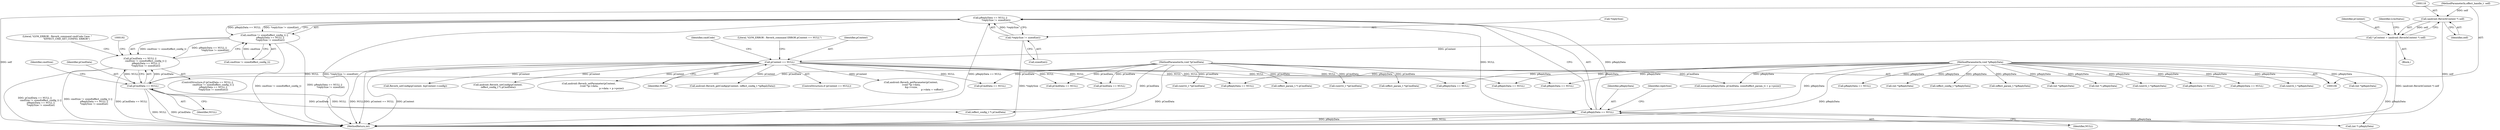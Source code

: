 digraph "0_Android_aeea52da00d210587fb3ed895de3d5f2e0264c88_6@API" {
"1000174" [label="(Call,pReplyData == NULL ||\n                *replySize != sizeof(int))"];
"1000175" [label="(Call,pReplyData == NULL)"];
"1000112" [label="(MethodParameterIn,void *pReplyData)"];
"1000166" [label="(Call,pCmdData == NULL)"];
"1000110" [label="(MethodParameterIn,void *pCmdData)"];
"1000127" [label="(Call,pContext == NULL)"];
"1000115" [label="(Call,* pContext = (android::ReverbContext *) self)"];
"1000117" [label="(Call,(android::ReverbContext *) self)"];
"1000107" [label="(MethodParameterIn,effect_handle_t  self)"];
"1000178" [label="(Call,*replySize != sizeof(int))"];
"1000169" [label="(Call,cmdSize != sizeof(effect_config_t) ||\n                pReplyData == NULL ||\n                *replySize != sizeof(int))"];
"1000165" [label="(Call,pCmdData == NULL ||\n                cmdSize != sizeof(effect_config_t) ||\n                pReplyData == NULL ||\n                *replySize != sizeof(int))"];
"1000224" [label="(Call,Reverb_setConfig(pContext, &pContext->config))"];
"1000116" [label="(Identifier,pContext)"];
"1000124" [label="(Identifier,LvmStatus)"];
"1000177" [label="(Identifier,NULL)"];
"1000532" [label="(Call,pReplyData != NULL)"];
"1000267" [label="(Call,(effect_param_t *)pCmdData)"];
"1000336" [label="(Call,pCmdData == NULL)"];
"1000194" [label="(Call,android::Reverb_setConfig(pContext,\n (effect_config_t *) pCmdData))"];
"1000128" [label="(Identifier,pContext)"];
"1000137" [label="(Identifier,cmdCode)"];
"1000348" [label="(Call,pReplyData == NULL)"];
"1000168" [label="(Identifier,NULL)"];
"1000641" [label="(MethodReturn,int)"];
"1000581" [label="(Call,(uint32_t *)pReplyData)"];
"1000203" [label="(Call,pReplyData == NULL)"];
"1000383" [label="(Call,(int *)pReplyData)"];
"1000166" [label="(Call,pCmdData == NULL)"];
"1000115" [label="(Call,* pContext = (android::ReverbContext *) self)"];
"1000247" [label="(Call,pReplyData == NULL)"];
"1000386" [label="(Call,android::Reverb_setParameter(pContext,\n (void *)p->data,\n                                                              p->data + p->psize))"];
"1000119" [label="(Identifier,self)"];
"1000174" [label="(Call,pReplyData == NULL ||\n                *replySize != sizeof(int))"];
"1000164" [label="(ControlStructure,if (pCmdData == NULL ||\n                cmdSize != sizeof(effect_config_t) ||\n                pReplyData == NULL ||\n                *replySize != sizeof(int)))"];
"1000191" [label="(Call,(int *) pReplyData)"];
"1000142" [label="(Call,pReplyData == NULL)"];
"1000503" [label="(Call,(int *)pReplyData)"];
"1000110" [label="(MethodParameterIn,void *pCmdData)"];
"1000219" [label="(Call,(effect_config_t *)pReplyData)"];
"1000129" [label="(Identifier,NULL)"];
"1000171" [label="(Identifier,cmdSize)"];
"1000217" [label="(Call,android::Reverb_getConfig(pContext, (effect_config_t *)pReplyData))"];
"1000127" [label="(Call,pContext == NULL)"];
"1000475" [label="(Call,pReplyData == NULL)"];
"1000178" [label="(Call,*replySize != sizeof(int))"];
"1000126" [label="(ControlStructure,if (pContext == NULL))"];
"1000281" [label="(Call,(effect_param_t *)pReplyData)"];
"1000117" [label="(Call,(android::ReverbContext *) self)"];
"1000176" [label="(Identifier,pReplyData)"];
"1000107" [label="(MethodParameterIn,effect_handle_t  self)"];
"1000170" [label="(Call,cmdSize != sizeof(effect_config_t))"];
"1000112" [label="(MethodParameterIn,void *pReplyData)"];
"1000432" [label="(Call,(int *)pReplyData)"];
"1000235" [label="(Call,pCmdData == NULL)"];
"1000516" [label="(Call,pCmdData == NULL)"];
"1000175" [label="(Call,pReplyData == NULL)"];
"1000158" [label="(Call,(int *) pReplyData)"];
"1000196" [label="(Call,(effect_config_t *) pCmdData)"];
"1000180" [label="(Identifier,replySize)"];
"1000113" [label="(Block,)"];
"1000132" [label="(Literal,\"\tLVM_ERROR : Reverb_command ERROR pContext == NULL\")"];
"1000545" [label="(Call,(uint32_t *)pCmdData)"];
"1000304" [label="(Call,android::Reverb_getParameter(pContext,\n (void *)p->data,\n &p->vsize,\n                                                          p->data + voffset))"];
"1000365" [label="(Call,(effect_param_t *) pCmdData)"];
"1000572" [label="(Call,(uint32_t *)pReplyData)"];
"1000404" [label="(Call,pReplyData == NULL)"];
"1000562" [label="(Call,(uint32_t *)pCmdData)"];
"1000181" [label="(Call,sizeof(int))"];
"1000179" [label="(Call,*replySize)"];
"1000270" [label="(Call,memcpy(pReplyData, pCmdData, sizeof(effect_param_t) + p->psize))"];
"1000167" [label="(Identifier,pCmdData)"];
"1000185" [label="(Literal,\"\tLVM_ERROR : Reverb_command cmdCode Case: \"\n                         \"EFFECT_CMD_SET_CONFIG: ERROR\")"];
"1000169" [label="(Call,cmdSize != sizeof(effect_config_t) ||\n                pReplyData == NULL ||\n                *replySize != sizeof(int))"];
"1000165" [label="(Call,pCmdData == NULL ||\n                cmdSize != sizeof(effect_config_t) ||\n                pReplyData == NULL ||\n                *replySize != sizeof(int))"];
"1000174" -> "1000169"  [label="AST: "];
"1000174" -> "1000175"  [label="CFG: "];
"1000174" -> "1000178"  [label="CFG: "];
"1000175" -> "1000174"  [label="AST: "];
"1000178" -> "1000174"  [label="AST: "];
"1000169" -> "1000174"  [label="CFG: "];
"1000174" -> "1000641"  [label="DDG: *replySize != sizeof(int)"];
"1000174" -> "1000641"  [label="DDG: pReplyData == NULL"];
"1000174" -> "1000169"  [label="DDG: pReplyData == NULL"];
"1000174" -> "1000169"  [label="DDG: *replySize != sizeof(int)"];
"1000175" -> "1000174"  [label="DDG: pReplyData"];
"1000175" -> "1000174"  [label="DDG: NULL"];
"1000178" -> "1000174"  [label="DDG: *replySize"];
"1000175" -> "1000177"  [label="CFG: "];
"1000176" -> "1000175"  [label="AST: "];
"1000177" -> "1000175"  [label="AST: "];
"1000180" -> "1000175"  [label="CFG: "];
"1000175" -> "1000641"  [label="DDG: pReplyData"];
"1000175" -> "1000641"  [label="DDG: NULL"];
"1000112" -> "1000175"  [label="DDG: pReplyData"];
"1000166" -> "1000175"  [label="DDG: NULL"];
"1000175" -> "1000191"  [label="DDG: pReplyData"];
"1000112" -> "1000106"  [label="AST: "];
"1000112" -> "1000641"  [label="DDG: pReplyData"];
"1000112" -> "1000142"  [label="DDG: pReplyData"];
"1000112" -> "1000158"  [label="DDG: pReplyData"];
"1000112" -> "1000191"  [label="DDG: pReplyData"];
"1000112" -> "1000203"  [label="DDG: pReplyData"];
"1000112" -> "1000219"  [label="DDG: pReplyData"];
"1000112" -> "1000247"  [label="DDG: pReplyData"];
"1000112" -> "1000270"  [label="DDG: pReplyData"];
"1000112" -> "1000281"  [label="DDG: pReplyData"];
"1000112" -> "1000348"  [label="DDG: pReplyData"];
"1000112" -> "1000383"  [label="DDG: pReplyData"];
"1000112" -> "1000404"  [label="DDG: pReplyData"];
"1000112" -> "1000432"  [label="DDG: pReplyData"];
"1000112" -> "1000475"  [label="DDG: pReplyData"];
"1000112" -> "1000503"  [label="DDG: pReplyData"];
"1000112" -> "1000532"  [label="DDG: pReplyData"];
"1000112" -> "1000572"  [label="DDG: pReplyData"];
"1000112" -> "1000581"  [label="DDG: pReplyData"];
"1000166" -> "1000165"  [label="AST: "];
"1000166" -> "1000168"  [label="CFG: "];
"1000167" -> "1000166"  [label="AST: "];
"1000168" -> "1000166"  [label="AST: "];
"1000171" -> "1000166"  [label="CFG: "];
"1000165" -> "1000166"  [label="CFG: "];
"1000166" -> "1000641"  [label="DDG: NULL"];
"1000166" -> "1000641"  [label="DDG: pCmdData"];
"1000166" -> "1000165"  [label="DDG: pCmdData"];
"1000166" -> "1000165"  [label="DDG: NULL"];
"1000110" -> "1000166"  [label="DDG: pCmdData"];
"1000127" -> "1000166"  [label="DDG: NULL"];
"1000166" -> "1000196"  [label="DDG: pCmdData"];
"1000110" -> "1000106"  [label="AST: "];
"1000110" -> "1000641"  [label="DDG: pCmdData"];
"1000110" -> "1000196"  [label="DDG: pCmdData"];
"1000110" -> "1000235"  [label="DDG: pCmdData"];
"1000110" -> "1000267"  [label="DDG: pCmdData"];
"1000110" -> "1000270"  [label="DDG: pCmdData"];
"1000110" -> "1000336"  [label="DDG: pCmdData"];
"1000110" -> "1000365"  [label="DDG: pCmdData"];
"1000110" -> "1000516"  [label="DDG: pCmdData"];
"1000110" -> "1000545"  [label="DDG: pCmdData"];
"1000110" -> "1000562"  [label="DDG: pCmdData"];
"1000127" -> "1000126"  [label="AST: "];
"1000127" -> "1000129"  [label="CFG: "];
"1000128" -> "1000127"  [label="AST: "];
"1000129" -> "1000127"  [label="AST: "];
"1000132" -> "1000127"  [label="CFG: "];
"1000137" -> "1000127"  [label="CFG: "];
"1000127" -> "1000641"  [label="DDG: NULL"];
"1000127" -> "1000641"  [label="DDG: pContext == NULL"];
"1000127" -> "1000641"  [label="DDG: pContext"];
"1000115" -> "1000127"  [label="DDG: pContext"];
"1000127" -> "1000142"  [label="DDG: NULL"];
"1000127" -> "1000194"  [label="DDG: pContext"];
"1000127" -> "1000203"  [label="DDG: NULL"];
"1000127" -> "1000217"  [label="DDG: pContext"];
"1000127" -> "1000224"  [label="DDG: pContext"];
"1000127" -> "1000235"  [label="DDG: NULL"];
"1000127" -> "1000304"  [label="DDG: pContext"];
"1000127" -> "1000336"  [label="DDG: NULL"];
"1000127" -> "1000386"  [label="DDG: pContext"];
"1000127" -> "1000404"  [label="DDG: NULL"];
"1000127" -> "1000475"  [label="DDG: NULL"];
"1000127" -> "1000516"  [label="DDG: NULL"];
"1000115" -> "1000113"  [label="AST: "];
"1000115" -> "1000117"  [label="CFG: "];
"1000116" -> "1000115"  [label="AST: "];
"1000117" -> "1000115"  [label="AST: "];
"1000124" -> "1000115"  [label="CFG: "];
"1000115" -> "1000641"  [label="DDG: (android::ReverbContext *) self"];
"1000117" -> "1000115"  [label="DDG: self"];
"1000117" -> "1000119"  [label="CFG: "];
"1000118" -> "1000117"  [label="AST: "];
"1000119" -> "1000117"  [label="AST: "];
"1000117" -> "1000641"  [label="DDG: self"];
"1000107" -> "1000117"  [label="DDG: self"];
"1000107" -> "1000106"  [label="AST: "];
"1000107" -> "1000641"  [label="DDG: self"];
"1000178" -> "1000181"  [label="CFG: "];
"1000179" -> "1000178"  [label="AST: "];
"1000181" -> "1000178"  [label="AST: "];
"1000178" -> "1000641"  [label="DDG: *replySize"];
"1000169" -> "1000165"  [label="AST: "];
"1000169" -> "1000170"  [label="CFG: "];
"1000170" -> "1000169"  [label="AST: "];
"1000165" -> "1000169"  [label="CFG: "];
"1000169" -> "1000641"  [label="DDG: cmdSize != sizeof(effect_config_t)"];
"1000169" -> "1000641"  [label="DDG: pReplyData == NULL ||\n                *replySize != sizeof(int)"];
"1000169" -> "1000165"  [label="DDG: cmdSize != sizeof(effect_config_t)"];
"1000169" -> "1000165"  [label="DDG: pReplyData == NULL ||\n                *replySize != sizeof(int)"];
"1000170" -> "1000169"  [label="DDG: cmdSize"];
"1000165" -> "1000164"  [label="AST: "];
"1000185" -> "1000165"  [label="CFG: "];
"1000192" -> "1000165"  [label="CFG: "];
"1000165" -> "1000641"  [label="DDG: cmdSize != sizeof(effect_config_t) ||\n                pReplyData == NULL ||\n                *replySize != sizeof(int)"];
"1000165" -> "1000641"  [label="DDG: pCmdData == NULL"];
"1000165" -> "1000641"  [label="DDG: pCmdData == NULL ||\n                cmdSize != sizeof(effect_config_t) ||\n                pReplyData == NULL ||\n                *replySize != sizeof(int)"];
}
